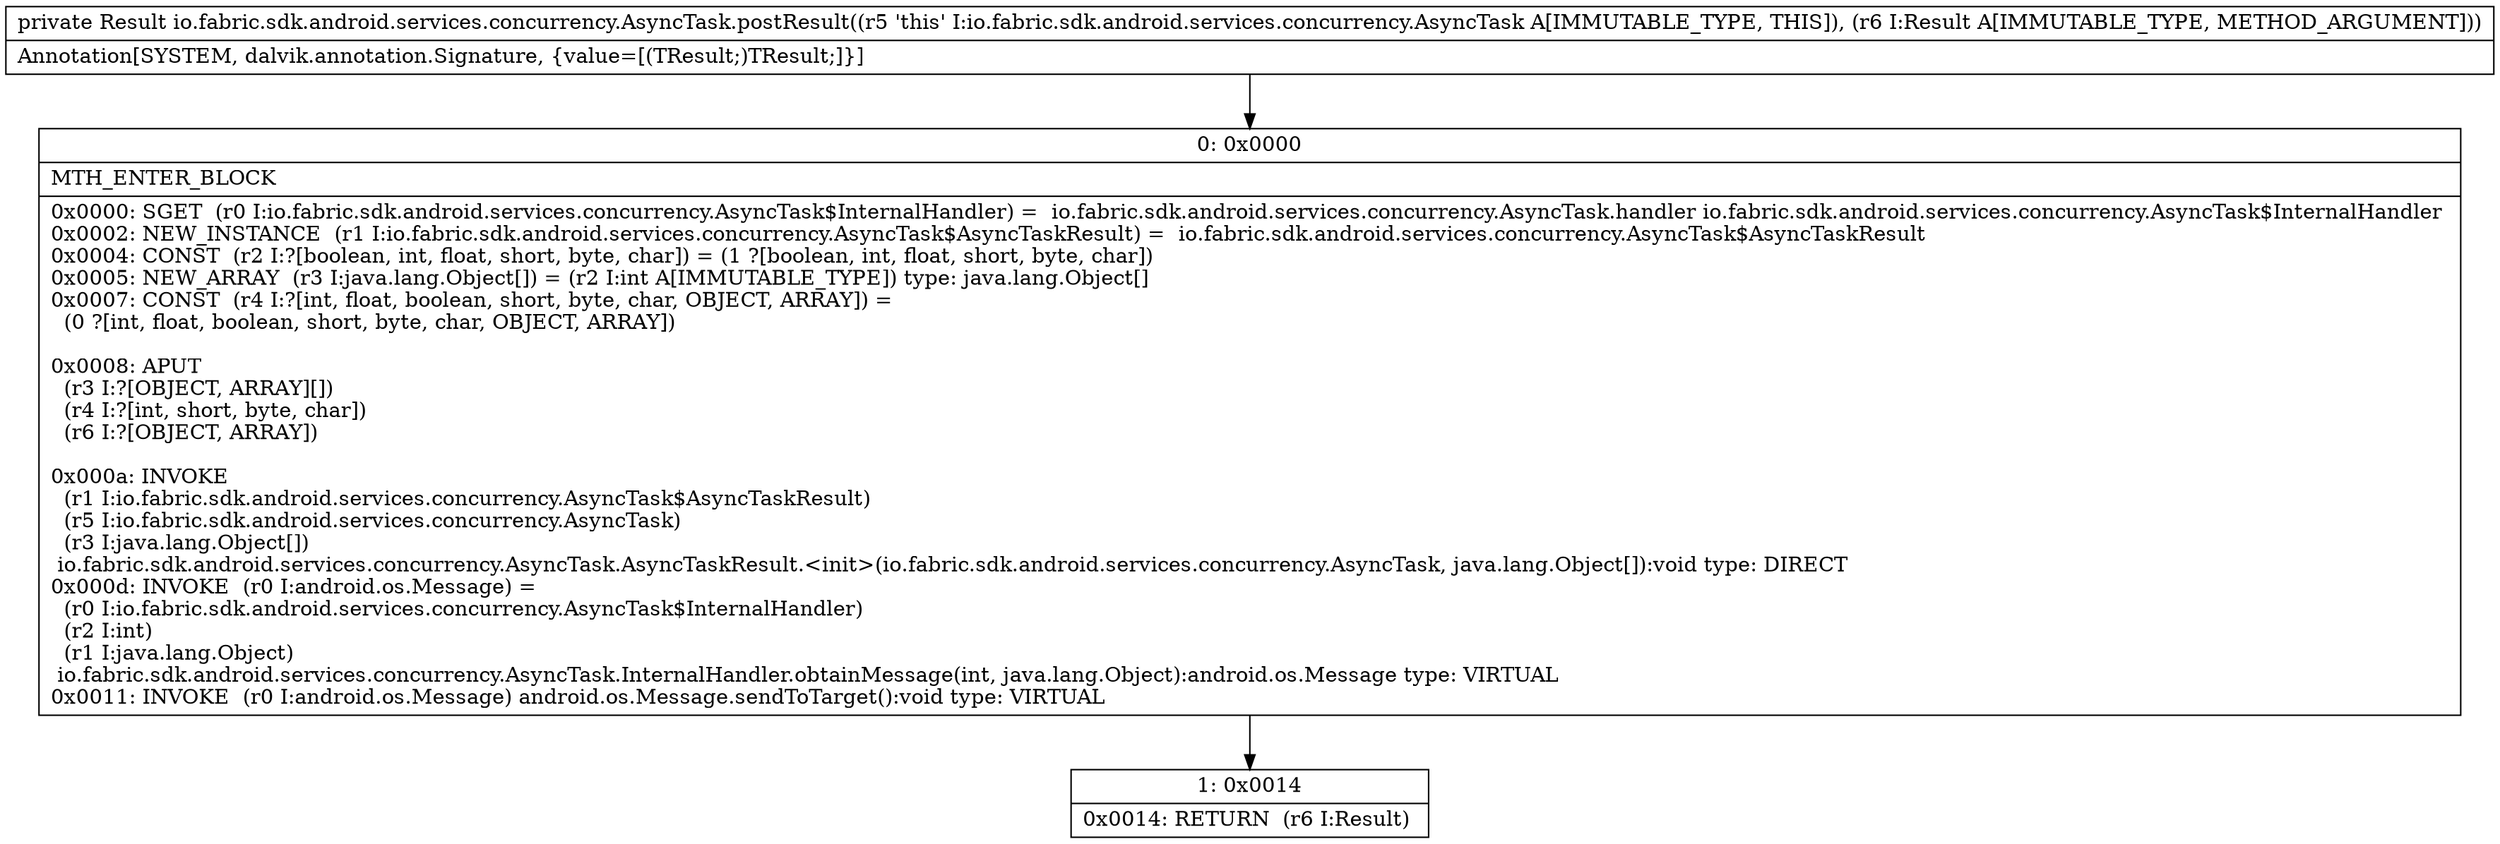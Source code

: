 digraph "CFG forio.fabric.sdk.android.services.concurrency.AsyncTask.postResult(Ljava\/lang\/Object;)Ljava\/lang\/Object;" {
Node_0 [shape=record,label="{0\:\ 0x0000|MTH_ENTER_BLOCK\l|0x0000: SGET  (r0 I:io.fabric.sdk.android.services.concurrency.AsyncTask$InternalHandler) =  io.fabric.sdk.android.services.concurrency.AsyncTask.handler io.fabric.sdk.android.services.concurrency.AsyncTask$InternalHandler \l0x0002: NEW_INSTANCE  (r1 I:io.fabric.sdk.android.services.concurrency.AsyncTask$AsyncTaskResult) =  io.fabric.sdk.android.services.concurrency.AsyncTask$AsyncTaskResult \l0x0004: CONST  (r2 I:?[boolean, int, float, short, byte, char]) = (1 ?[boolean, int, float, short, byte, char]) \l0x0005: NEW_ARRAY  (r3 I:java.lang.Object[]) = (r2 I:int A[IMMUTABLE_TYPE]) type: java.lang.Object[] \l0x0007: CONST  (r4 I:?[int, float, boolean, short, byte, char, OBJECT, ARRAY]) = \l  (0 ?[int, float, boolean, short, byte, char, OBJECT, ARRAY])\l \l0x0008: APUT  \l  (r3 I:?[OBJECT, ARRAY][])\l  (r4 I:?[int, short, byte, char])\l  (r6 I:?[OBJECT, ARRAY])\l \l0x000a: INVOKE  \l  (r1 I:io.fabric.sdk.android.services.concurrency.AsyncTask$AsyncTaskResult)\l  (r5 I:io.fabric.sdk.android.services.concurrency.AsyncTask)\l  (r3 I:java.lang.Object[])\l io.fabric.sdk.android.services.concurrency.AsyncTask.AsyncTaskResult.\<init\>(io.fabric.sdk.android.services.concurrency.AsyncTask, java.lang.Object[]):void type: DIRECT \l0x000d: INVOKE  (r0 I:android.os.Message) = \l  (r0 I:io.fabric.sdk.android.services.concurrency.AsyncTask$InternalHandler)\l  (r2 I:int)\l  (r1 I:java.lang.Object)\l io.fabric.sdk.android.services.concurrency.AsyncTask.InternalHandler.obtainMessage(int, java.lang.Object):android.os.Message type: VIRTUAL \l0x0011: INVOKE  (r0 I:android.os.Message) android.os.Message.sendToTarget():void type: VIRTUAL \l}"];
Node_1 [shape=record,label="{1\:\ 0x0014|0x0014: RETURN  (r6 I:Result) \l}"];
MethodNode[shape=record,label="{private Result io.fabric.sdk.android.services.concurrency.AsyncTask.postResult((r5 'this' I:io.fabric.sdk.android.services.concurrency.AsyncTask A[IMMUTABLE_TYPE, THIS]), (r6 I:Result A[IMMUTABLE_TYPE, METHOD_ARGUMENT]))  | Annotation[SYSTEM, dalvik.annotation.Signature, \{value=[(TResult;)TResult;]\}]\l}"];
MethodNode -> Node_0;
Node_0 -> Node_1;
}


